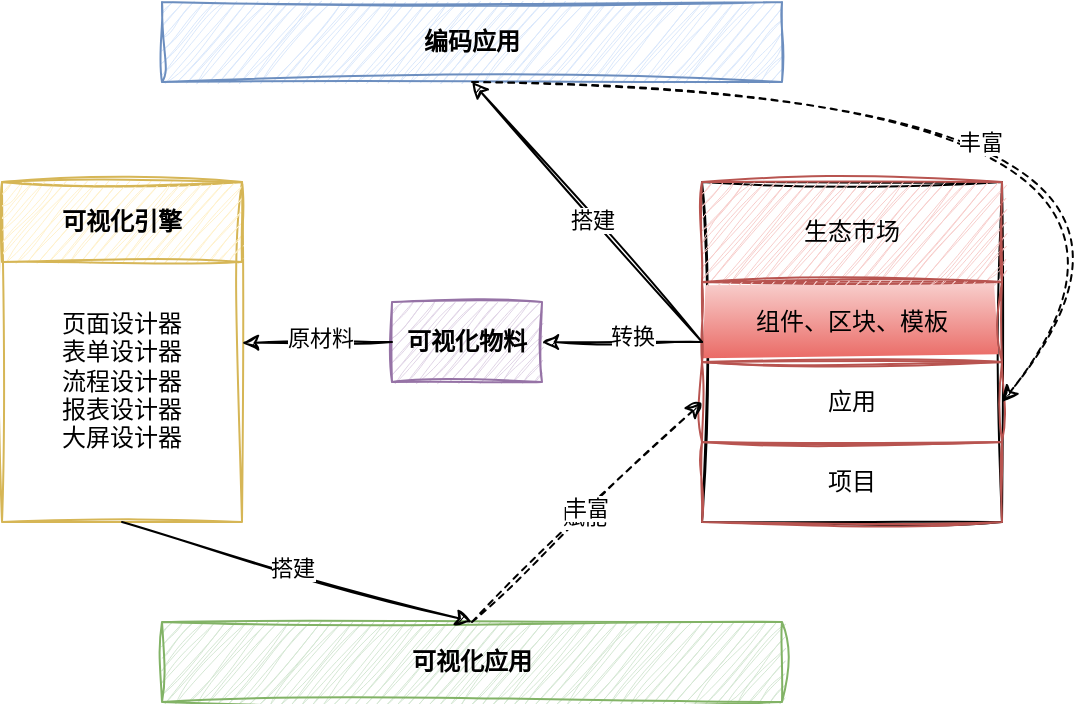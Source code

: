 <mxfile version="24.0.1" type="github">
  <diagram name="第 1 页" id="lzQdF8w5wXEc82dC6Tg3">
    <mxGraphModel dx="1259" dy="702" grid="1" gridSize="10" guides="1" tooltips="1" connect="1" arrows="1" fold="1" page="1" pageScale="1" pageWidth="827" pageHeight="1169" math="0" shadow="0">
      <root>
        <mxCell id="0" />
        <mxCell id="1" parent="0" />
        <mxCell id="aP5eUWCv9s_JMIvqQCnQ-2" value="" style="rounded=0;whiteSpace=wrap;html=1;sketch=1;curveFitting=1;jiggle=2;" vertex="1" parent="1">
          <mxGeometry x="520" y="160" width="150" height="170" as="geometry" />
        </mxCell>
        <mxCell id="aP5eUWCv9s_JMIvqQCnQ-3" value="&lt;b&gt;可视化物料&lt;/b&gt;" style="rounded=0;whiteSpace=wrap;html=1;fillColor=#e1d5e7;strokeColor=#9673a6;sketch=1;curveFitting=1;jiggle=2;" vertex="1" parent="1">
          <mxGeometry x="365" y="220" width="75" height="40" as="geometry" />
        </mxCell>
        <mxCell id="aP5eUWCv9s_JMIvqQCnQ-4" value="应用" style="rounded=0;whiteSpace=wrap;html=1;fillColor=none;strokeColor=#b85450;sketch=1;curveFitting=1;jiggle=2;" vertex="1" parent="1">
          <mxGeometry x="520" y="250" width="150" height="40" as="geometry" />
        </mxCell>
        <mxCell id="aP5eUWCv9s_JMIvqQCnQ-5" value="项目" style="rounded=0;whiteSpace=wrap;html=1;fillColor=none;strokeColor=#b85450;sketch=1;curveFitting=1;jiggle=2;" vertex="1" parent="1">
          <mxGeometry x="520" y="290" width="150" height="40" as="geometry" />
        </mxCell>
        <mxCell id="aP5eUWCv9s_JMIvqQCnQ-6" value="组件、区块、模板" style="rounded=0;whiteSpace=wrap;html=1;fillColor=#f8cecc;strokeColor=#b85450;sketch=1;curveFitting=1;jiggle=2;gradientColor=#ea6b66;glass=0;shadow=0;textShadow=0;" vertex="1" parent="1">
          <mxGeometry x="520" y="210" width="150" height="40" as="geometry" />
        </mxCell>
        <mxCell id="aP5eUWCv9s_JMIvqQCnQ-8" value="&lt;div&gt;&lt;br&gt;&lt;/div&gt;&lt;div&gt;&lt;br&gt;&lt;/div&gt;页面设计器&lt;div&gt;表单设计器&lt;/div&gt;&lt;div&gt;流程设计器&lt;/div&gt;&lt;div&gt;报表设计器&lt;/div&gt;&lt;div&gt;大屏设计器&lt;/div&gt;" style="rounded=0;whiteSpace=wrap;html=1;fillColor=none;strokeColor=#d6b656;sketch=1;curveFitting=1;jiggle=2;" vertex="1" parent="1">
          <mxGeometry x="170" y="160" width="120" height="170" as="geometry" />
        </mxCell>
        <mxCell id="aP5eUWCv9s_JMIvqQCnQ-9" value="&lt;b&gt;可视化应用&lt;/b&gt;" style="rounded=0;whiteSpace=wrap;html=1;fillColor=#d5e8d4;strokeColor=#82b366;sketch=1;curveFitting=1;jiggle=2;" vertex="1" parent="1">
          <mxGeometry x="250" y="380" width="310" height="40" as="geometry" />
        </mxCell>
        <mxCell id="aP5eUWCv9s_JMIvqQCnQ-12" value="" style="endArrow=classic;html=1;rounded=0;entryX=1;entryY=0.5;entryDx=0;entryDy=0;sketch=1;curveFitting=1;jiggle=2;" edge="1" parent="1" target="aP5eUWCv9s_JMIvqQCnQ-3">
          <mxGeometry width="50" height="50" relative="1" as="geometry">
            <mxPoint x="520" y="240" as="sourcePoint" />
            <mxPoint x="570" y="190" as="targetPoint" />
          </mxGeometry>
        </mxCell>
        <mxCell id="aP5eUWCv9s_JMIvqQCnQ-13" value="转换" style="edgeLabel;html=1;align=center;verticalAlign=middle;resizable=0;points=[];" vertex="1" connectable="0" parent="aP5eUWCv9s_JMIvqQCnQ-12">
          <mxGeometry x="-0.111" y="-3" relative="1" as="geometry">
            <mxPoint as="offset" />
          </mxGeometry>
        </mxCell>
        <mxCell id="aP5eUWCv9s_JMIvqQCnQ-14" value="" style="endArrow=classic;html=1;rounded=0;exitX=0;exitY=0.5;exitDx=0;exitDy=0;entryX=1;entryY=0.473;entryDx=0;entryDy=0;entryPerimeter=0;sketch=1;curveFitting=1;jiggle=2;" edge="1" parent="1" source="aP5eUWCv9s_JMIvqQCnQ-3" target="aP5eUWCv9s_JMIvqQCnQ-8">
          <mxGeometry width="50" height="50" relative="1" as="geometry">
            <mxPoint x="470" y="280" as="sourcePoint" />
            <mxPoint x="520" y="230" as="targetPoint" />
          </mxGeometry>
        </mxCell>
        <mxCell id="aP5eUWCv9s_JMIvqQCnQ-15" value="原材料" style="edgeLabel;html=1;align=center;verticalAlign=middle;resizable=0;points=[];" vertex="1" connectable="0" parent="aP5eUWCv9s_JMIvqQCnQ-14">
          <mxGeometry x="-0.028" y="-2" relative="1" as="geometry">
            <mxPoint as="offset" />
          </mxGeometry>
        </mxCell>
        <mxCell id="aP5eUWCv9s_JMIvqQCnQ-16" value="" style="endArrow=classic;html=1;rounded=0;exitX=0.5;exitY=1;exitDx=0;exitDy=0;entryX=0.5;entryY=0;entryDx=0;entryDy=0;sketch=1;curveFitting=1;jiggle=2;" edge="1" parent="1" source="aP5eUWCv9s_JMIvqQCnQ-8" target="aP5eUWCv9s_JMIvqQCnQ-9">
          <mxGeometry width="50" height="50" relative="1" as="geometry">
            <mxPoint x="370" y="350" as="sourcePoint" />
            <mxPoint x="420" y="300" as="targetPoint" />
          </mxGeometry>
        </mxCell>
        <mxCell id="aP5eUWCv9s_JMIvqQCnQ-18" value="搭建" style="edgeLabel;html=1;align=center;verticalAlign=middle;resizable=0;points=[];" vertex="1" connectable="0" parent="aP5eUWCv9s_JMIvqQCnQ-16">
          <mxGeometry x="-0.031" y="1" relative="1" as="geometry">
            <mxPoint as="offset" />
          </mxGeometry>
        </mxCell>
        <mxCell id="aP5eUWCv9s_JMIvqQCnQ-17" value="" style="endArrow=classic;html=1;rounded=0;entryX=0;entryY=0.5;entryDx=0;entryDy=0;exitX=0.5;exitY=0;exitDx=0;exitDy=0;dashed=1;sketch=1;curveFitting=1;jiggle=2;" edge="1" parent="1" source="aP5eUWCv9s_JMIvqQCnQ-9" target="aP5eUWCv9s_JMIvqQCnQ-4">
          <mxGeometry width="50" height="50" relative="1" as="geometry">
            <mxPoint x="220" y="340" as="sourcePoint" />
            <mxPoint x="435" y="400" as="targetPoint" />
          </mxGeometry>
        </mxCell>
        <mxCell id="aP5eUWCv9s_JMIvqQCnQ-19" value="赋能" style="edgeLabel;html=1;align=center;verticalAlign=middle;resizable=0;points=[];" vertex="1" connectable="0" parent="aP5eUWCv9s_JMIvqQCnQ-17">
          <mxGeometry x="-0.032" relative="1" as="geometry">
            <mxPoint as="offset" />
          </mxGeometry>
        </mxCell>
        <mxCell id="aP5eUWCv9s_JMIvqQCnQ-20" value="丰富" style="edgeLabel;html=1;align=center;verticalAlign=middle;resizable=0;points=[];" vertex="1" connectable="0" parent="aP5eUWCv9s_JMIvqQCnQ-17">
          <mxGeometry x="0.01" y="2" relative="1" as="geometry">
            <mxPoint as="offset" />
          </mxGeometry>
        </mxCell>
        <mxCell id="aP5eUWCv9s_JMIvqQCnQ-21" value="&lt;b&gt;可视化引擎&lt;/b&gt;" style="rounded=0;whiteSpace=wrap;html=1;fillColor=#fff2cc;strokeColor=#d6b656;sketch=1;curveFitting=1;jiggle=2;" vertex="1" parent="1">
          <mxGeometry x="170" y="160" width="120" height="40" as="geometry" />
        </mxCell>
        <mxCell id="aP5eUWCv9s_JMIvqQCnQ-25" value="&lt;b&gt;编码应用&lt;/b&gt;" style="rounded=0;whiteSpace=wrap;html=1;fillColor=#dae8fc;strokeColor=#6c8ebf;sketch=1;curveFitting=1;jiggle=2;" vertex="1" parent="1">
          <mxGeometry x="250" y="70" width="310" height="40" as="geometry" />
        </mxCell>
        <mxCell id="aP5eUWCv9s_JMIvqQCnQ-29" value="" style="endArrow=classic;html=1;rounded=0;entryX=0.5;entryY=1;entryDx=0;entryDy=0;sketch=1;curveFitting=1;jiggle=2;" edge="1" parent="1" target="aP5eUWCv9s_JMIvqQCnQ-25">
          <mxGeometry width="50" height="50" relative="1" as="geometry">
            <mxPoint x="520" y="240" as="sourcePoint" />
            <mxPoint x="350" y="240" as="targetPoint" />
          </mxGeometry>
        </mxCell>
        <mxCell id="aP5eUWCv9s_JMIvqQCnQ-30" value="搭建" style="edgeLabel;html=1;align=center;verticalAlign=middle;resizable=0;points=[];" vertex="1" connectable="0" parent="aP5eUWCv9s_JMIvqQCnQ-29">
          <mxGeometry x="-0.053" relative="1" as="geometry">
            <mxPoint x="-1" as="offset" />
          </mxGeometry>
        </mxCell>
        <mxCell id="aP5eUWCv9s_JMIvqQCnQ-32" value="" style="endArrow=classic;html=1;rounded=0;exitX=0.5;exitY=1;exitDx=0;exitDy=0;entryX=1;entryY=0.5;entryDx=0;entryDy=0;curved=1;dashed=1;sketch=1;curveFitting=1;jiggle=2;" edge="1" parent="1" source="aP5eUWCv9s_JMIvqQCnQ-25" target="aP5eUWCv9s_JMIvqQCnQ-4">
          <mxGeometry width="50" height="50" relative="1" as="geometry">
            <mxPoint x="300" y="290" as="sourcePoint" />
            <mxPoint x="350" y="240" as="targetPoint" />
            <Array as="points">
              <mxPoint x="800" y="110" />
            </Array>
          </mxGeometry>
        </mxCell>
        <mxCell id="aP5eUWCv9s_JMIvqQCnQ-34" value="丰富" style="edgeLabel;html=1;align=center;verticalAlign=middle;resizable=0;points=[];" vertex="1" connectable="0" parent="aP5eUWCv9s_JMIvqQCnQ-32">
          <mxGeometry x="-0.157" y="-30" relative="1" as="geometry">
            <mxPoint as="offset" />
          </mxGeometry>
        </mxCell>
        <mxCell id="aP5eUWCv9s_JMIvqQCnQ-35" value="生态市场" style="rounded=0;whiteSpace=wrap;html=1;fillColor=#f8cecc;strokeColor=#b85450;sketch=1;curveFitting=1;jiggle=2;" vertex="1" parent="1">
          <mxGeometry x="520" y="160" width="150" height="50" as="geometry" />
        </mxCell>
      </root>
    </mxGraphModel>
  </diagram>
</mxfile>
